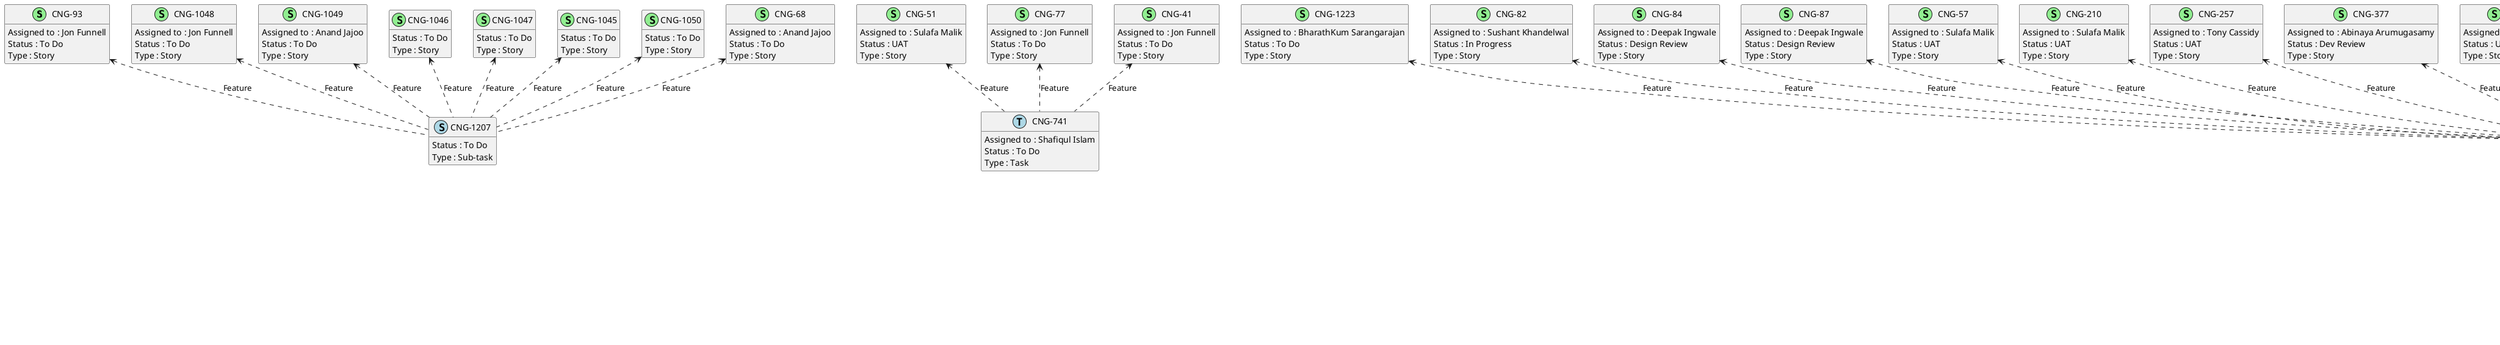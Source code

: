 @startuml
'https://plantuml.com/class-diagram

' GENERATE CLASS DIAGRAM ===========
' Generated at    : Mon Apr 15 17:00:09 CEST 2024

hide empty members

legend
Jira Ticket Status
----
(QA) : 1
(To Do) : 21
(Dev Review) : 3
(UAT) : 10
(In Progress) : 9
(Design Review) : 5
----
Jira Ticket Types
----
(Task) : 4
(Sub-task) : 6
(Story) : 39
end legend


' Tickets =======
class "CNG-93" << (S,lightgreen) >> {
  Assigned to : Jon Funnell
  Status : To Do
  Type : Story
}

class "CNG-51" << (S,lightgreen) >> {
  Assigned to : Sulafa Malik
  Status : UAT
  Type : Story
}

class "CNG-55" << (S,lightgreen) >> {
  Assigned to : Shafiqul Islam
  Status : To Do
  Type : Story
}

class "CNG-935" << (S,lightgreen) >> {
  Status : To Do
  Type : Story
}

class "CNG-57" << (S,lightgreen) >> {
  Assigned to : Sulafa Malik
  Status : UAT
  Type : Story
}

class "CNG-1207" << (S,lightblue) >> {
  Status : To Do
  Type : Sub-task
}

class "CNG-255" << (T,lightblue) >> {
  Assigned to : Deepak Ingwale
  Status : Dev Review
  Type : Task
}

class "CNG-210" << (S,lightgreen) >> {
  Assigned to : Sulafa Malik
  Status : UAT
  Type : Story
}

class "CNG-1048" << (S,lightgreen) >> {
  Assigned to : Jon Funnell
  Status : To Do
  Type : Story
}

class "CNG-257" << (S,lightgreen) >> {
  Assigned to : Tony Cassidy
  Status : UAT
  Type : Story
}

class "CNG-1203" << (S,lightblue) >> {
  Assigned to : Shafiqul Islam
  Status : In Progress
  Type : Sub-task
}

class "CNG-1049" << (S,lightgreen) >> {
  Assigned to : Anand Jajoo
  Status : To Do
  Type : Story
}

class "CNG-377" << (S,lightgreen) >> {
  Assigned to : Abinaya Arumugasamy
  Status : Dev Review
  Type : Story
}

class "CNG-696" << (T,lightblue) >> {
  Assigned to : Shafiqul Islam
  Status : In Progress
  Type : Task
}

class "CNG-1046" << (S,lightgreen) >> {
  Status : To Do
  Type : Story
}

class "CNG-214" << (S,lightgreen) >> {
  Assigned to : Narayana Golla
  Status : In Progress
  Type : Story
}

class "CNG-1047" << (S,lightgreen) >> {
  Status : To Do
  Type : Story
}

class "CNG-217" << (S,lightgreen) >> {
  Assigned to : Sulafa Malik
  Status : UAT
  Type : Story
}

class "CNG-1045" << (S,lightgreen) >> {
  Status : To Do
  Type : Story
}

class "CNG-1173" << (S,lightblue) >> {
  Status : To Do
  Type : Sub-task
}

class "CNG-391" << (S,lightgreen) >> {
  Assigned to : Abinaya Arumugasamy
  Status : Design Review
  Type : Story
}

class "CNG-1050" << (S,lightgreen) >> {
  Status : To Do
  Type : Story
}

class "CNG-65" << (S,lightgreen) >> {
  Assigned to : Sulafa Malik
  Status : UAT
  Type : Story
}

class "CNG-66" << (S,lightgreen) >> {
  Assigned to : Sulafa Malik
  Status : UAT
  Type : Story
}

class "CNG-67" << (S,lightgreen) >> {
  Assigned to : Jon Funnell
  Status : To Do
  Type : Story
}

class "CNG-68" << (S,lightgreen) >> {
  Assigned to : Anand Jajoo
  Status : To Do
  Type : Story
}

class "CNG-707" << (S,lightgreen) >> {
  Assigned to : Anand Dixit
  Status : To Do
  Type : Story
}

class "CNG-69" << (S,lightgreen) >> {
  Assigned to : Sulafa Malik
  Status : UAT
  Type : Story
}

class "CNG-387" << (S,lightgreen) >> {
  Assigned to : Sulafa Malik
  Status : UAT
  Type : Story
}

class "CNG-741" << (T,lightblue) >> {
  Assigned to : Shafiqul Islam
  Status : To Do
  Type : Task
}

class "CNG-388" << (S,lightgreen) >> {
  Assigned to : Sushant Khandelwal
  Status : In Progress
  Type : Story
}

class "CNG-269" << (S,lightgreen) >> {
  Assigned to : Abdul Kader Nabil
  Status : Dev Review
  Type : Story
}

class "CNG-70" << (S,lightgreen) >> {
  Assigned to : Sushant Khandelwal
  Status : In Progress
  Type : Story
}

class "CNG-71" << (S,lightgreen) >> {
  Assigned to : BharathKum Sarangarajan
  Status : To Do
  Type : Story
}

class "CNG-73" << (S,lightgreen) >> {
  Assigned to : Sushant Khandelwal
  Status : Design Review
  Type : Story
}

class "CNG-75" << (S,lightgreen) >> {
  Assigned to : Nigel Hassett
  Status : Design Review
  Type : Story
}

class "CNG-77" << (S,lightgreen) >> {
  Assigned to : Jon Funnell
  Status : To Do
  Type : Story
}

class "CNG-78" << (S,lightgreen) >> {
  Assigned to : BharathKum Sarangarajan
  Status : In Progress
  Type : Story
}

class "CNG-1223" << (S,lightgreen) >> {
  Assigned to : BharathKum Sarangarajan
  Status : To Do
  Type : Story
}

class "CNG-809" << (S,lightblue) >> {
  Status : In Progress
  Type : Sub-task
}

class "CNG-82" << (S,lightgreen) >> {
  Assigned to : Sushant Khandelwal
  Status : In Progress
  Type : Story
}

class "CNG-84" << (S,lightgreen) >> {
  Assigned to : Deepak Ingwale
  Status : Design Review
  Type : Story
}

class "CNG-41" << (S,lightgreen) >> {
  Assigned to : Jon Funnell
  Status : To Do
  Type : Story
}

class "CNG-87" << (S,lightgreen) >> {
  Assigned to : Deepak Ingwale
  Status : Design Review
  Type : Story
}

class "CNG-647" << (T,lightblue) >> {
  Assigned to : Shafiqul Islam
  Status : To Do
  Type : Task
}

class "CNG-724" << (S,lightblue) >> {
  Status : In Progress
  Type : Sub-task
}

class "CNG-46" << (S,lightgreen) >> {
  Assigned to : Sulafa Malik
  Status : UAT
  Type : Story
}

class "CNG-49" << (S,lightgreen) >> {
  Assigned to : Amreen Fathima
  Status : QA
  Type : Story
}

class "CNG-684" << (S,lightblue) >> {
  Assigned to : Shafiqul Islam
  Status : To Do
  Type : Sub-task
}



' Links =======
"CNG-647" <.. "CNG-1173" : Feature
"CNG-210" <.. "CNG-1203" : Feature
"CNG-214" <.. "CNG-1203" : Feature
"CNG-217" <.. "CNG-1203" : Feature
"CNG-935" <.. "CNG-1203" : Feature
"CNG-707" <.. "CNG-1203" : Feature
"CNG-51" <.. "CNG-741" : Feature
"CNG-55" <.. "CNG-1203" : Feature
"CNG-57" <.. "CNG-1203" : Feature
"CNG-65" <.. "CNG-1203" : Feature
"CNG-66" <.. "CNG-684" : Feature
"CNG-66" <.. "CNG-1203" : Feature
"CNG-67" <.. "CNG-1173" : Feature
"CNG-68" <.. "CNG-1207" : Feature
"CNG-69" <.. "CNG-684" : Feature
"CNG-41" <.. "CNG-741" : Feature
"CNG-46" <.. "CNG-684" : Feature
"CNG-49" <.. "CNG-684" : Feature
"CNG-255" <.. "CNG-684" : Feature
"CNG-1048" <.. "CNG-1207" : Feature
"CNG-257" <.. "CNG-1203" : Feature
"CNG-1049" <.. "CNG-1207" : Feature
"CNG-377" <.. "CNG-1203" : Feature
"CNG-1046" <.. "CNG-1207" : Feature
"CNG-1047" <.. "CNG-1207" : Feature
"CNG-1045" <.. "CNG-1207" : Feature
"CNG-391" <.. "CNG-1203" : Feature
"CNG-1050" <.. "CNG-1207" : Feature
"CNG-387" <.. "CNG-684" : Feature
"CNG-388" <.. "CNG-809" : Feature
"CNG-388" <.. "CNG-1173" : Feature
"CNG-269" <.. "CNG-684" : Feature
"CNG-269" <.. "CNG-1203" : Feature
"CNG-93" <.. "CNG-1207" : Feature
"CNG-70" <.. "CNG-696" : Feature
"CNG-71" <.. "CNG-1173" : Feature
"CNG-73" <.. "CNG-724" : Feature
"CNG-75" <.. "CNG-1173" : Feature
"CNG-77" <.. "CNG-741" : Feature
"CNG-78" <.. "CNG-1203" : Feature
"CNG-1223" <.. "CNG-1203" : Feature
"CNG-82" <.. "CNG-1203" : Feature
"CNG-84" <.. "CNG-1203" : Feature
"CNG-87" <.. "CNG-1203" : Feature


@enduml
